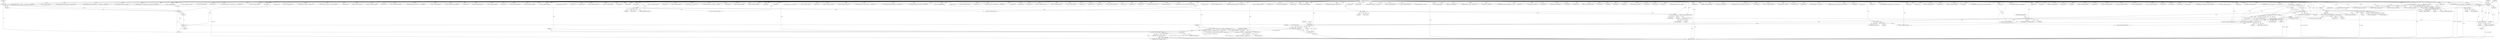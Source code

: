 digraph "0_stb_244d83bc3d859293f55812d48b3db168e581f6ab_0@pointer" {
"1000463" [label="(Call,error(f, VORBIS_outofmem))"];
"1000445" [label="(Call,setup_malloc(f, sizeof(*f->codebooks) * f->codebook_count))"];
"1000435" [label="(Call,get_bits(f,8))"];
"1000400" [label="(Call,get8_packet(f))"];
"1000375" [label="(Call,IS_PUSH_MODE(f))"];
"1000370" [label="(Call,start_packet(f))"];
"1000359" [label="(Call,skip(f, len))"];
"1000357" [label="(Call,next_segment(f))"];
"1000349" [label="(Call,start_packet(f))"];
"1000343" [label="(Call,start_page(f))"];
"1000330" [label="(Call,get8(f))"];
"1000267" [label="(Call,get8(f))"];
"1000263" [label="(Call,get32(f))"];
"1000261" [label="(Call,get32(f))"];
"1000259" [label="(Call,get32(f))"];
"1000248" [label="(Call,get32(f))"];
"1000223" [label="(Call,get8(f))"];
"1000212" [label="(Call,get32(f))"];
"1000194" [label="(Call,getn(f, header, 6))"];
"1000185" [label="(Call,get8(f))"];
"1000126" [label="(Call,start_page(f))"];
"1000107" [label="(MethodParameterIn,vorb *f)"];
"1000355" [label="(Call,len = next_segment(f))"];
"1000380" [label="(Call,is_whole_packet_present(f, TRUE))"];
"1000420" [label="(Call,get8_packet(f))"];
"1000447" [label="(Call,sizeof(*f->codebooks) * f->codebook_count)"];
"1000430" [label="(Call,f->codebook_count = get_bits(f,8) + 1)"];
"1000462" [label="(Return,return error(f, VORBIS_outofmem);)"];
"1002842" [label="(Call,get_bits(f,8))"];
"1000964" [label="(Call,setup_temp_malloc(f, sizeof(*c->codewords) * c->sorted_entries))"];
"1000666" [label="(Call,get_bits(f,5))"];
"1002549" [label="(Call,setup_malloc(f, sizeof(*r->classdata) * f->codebooks[r->classbook].entries))"];
"1000195" [label="(Identifier,f)"];
"1002288" [label="(Call,error(f, VORBIS_outofmem))"];
"1001427" [label="(Call,setup_temp_free(f,mults,sizeof(mults[0])*c->lookup_values))"];
"1000204" [label="(Call,vorbis_validate(header))"];
"1000431" [label="(Call,f->codebook_count)"];
"1000443" [label="(Call,(Codebook *) setup_malloc(f, sizeof(*f->codebooks) * f->codebook_count))"];
"1001381" [label="(Call,setup_malloc(f, sizeof(c->multiplicands[0]) * c->sorted_entries * c->dimensions))"];
"1001165" [label="(Call,setup_temp_free(f, lengths, c->entries))"];
"1000382" [label="(Identifier,TRUE)"];
"1001151" [label="(Call,setup_temp_free(f, c->codewords, sizeof(*c->codewords)*c->sorted_entries))"];
"1000438" [label="(Literal,1)"];
"1000430" [label="(Call,f->codebook_count = get_bits(f,8) + 1)"];
"1000435" [label="(Call,get_bits(f,8))"];
"1002572" [label="(Call,error(f, VORBIS_outofmem))"];
"1003148" [label="(Call,error(f, VORBIS_invalid_setup))"];
"1000981" [label="(Call,error(f, VORBIS_outofmem))"];
"1002811" [label="(Call,get_bits(f,4))"];
"1001067" [label="(Call,setup_malloc(f, sizeof(*c->sorted_codewords) * (c->sorted_entries+1)))"];
"1002371" [label="(Call,error(f, VORBIS_invalid_setup))"];
"1000268" [label="(Identifier,f)"];
"1000180" [label="(Call,error(f, VORBIS_invalid_first_page))"];
"1000751" [label="(Call,get_bits(f, 5))"];
"1000196" [label="(Identifier,header)"];
"1000248" [label="(Call,get32(f))"];
"1001874" [label="(Call,get_bits(f,8))"];
"1003265" [label="(Call,error(f, VORBIS_outofmem))"];
"1000219" [label="(Call,f->channels = get8(f))"];
"1000194" [label="(Call,getn(f, header, 6))"];
"1003216" [label="(Call,setup_malloc(f, sizeof(float) * f->blocksize_1/2))"];
"1001739" [label="(Call,setup_malloc(f, f->floor_count * sizeof(*f->floor_config)))"];
"1003173" [label="(Call,flush_packet(f))"];
"1003504" [label="(Call,error(f, VORBIS_outofmem))"];
"1003067" [label="(Call,error(f, VORBIS_invalid_setup))"];
"1000263" [label="(Call,get32(f))"];
"1000567" [label="(Call,get_bits(f, 8))"];
"1000260" [label="(Identifier,f)"];
"1000546" [label="(Call,error(f, VORBIS_invalid_setup))"];
"1000988" [label="(Call,setup_temp_malloc(f, sizeof(*values) * c->sorted_entries))"];
"1001439" [label="(Call,error(f, VORBIS_outofmem))"];
"1001878" [label="(Call,error(f, VORBIS_feature_not_supported))"];
"1003053" [label="(Call,get_bits(f,8))"];
"1003081" [label="(Call,error(f, VORBIS_invalid_setup))"];
"1002724" [label="(Call,error(f, VORBIS_outofmem))"];
"1000436" [label="(Identifier,f)"];
"1000397" [label="(Call,crc32_init())"];
"1000212" [label="(Call,get32(f))"];
"1002983" [label="(Call,get_bits(f, 4))"];
"1000355" [label="(Call,len = next_segment(f))"];
"1001630" [label="(Call,error(f, VORBIS_outofmem))"];
"1000618" [label="(Call,error(f, VORBIS_invalid_setup))"];
"1000262" [label="(Identifier,f)"];
"1002345" [label="(Call,error(f, VORBIS_invalid_setup))"];
"1000256" [label="(Call,error(f, VORBIS_invalid_first_page))"];
"1001048" [label="(Call,setup_temp_free(f, values, 0))"];
"1001925" [label="(Call,get_bits(f, 4))"];
"1000421" [label="(Identifier,f)"];
"1000224" [label="(Identifier,f)"];
"1002696" [label="(Call,get_bits(f,6))"];
"1002408" [label="(Call,error(f, VORBIS_invalid_setup))"];
"1000955" [label="(Call,error(f, VORBIS_outofmem))"];
"1000361" [label="(Identifier,len)"];
"1000447" [label="(Call,sizeof(*f->codebooks) * f->codebook_count)"];
"1000427" [label="(Call,error(f, VORBIS_invalid_setup))"];
"1000463" [label="(Call,error(f, VORBIS_outofmem))"];
"1000446" [label="(Identifier,f)"];
"1000551" [label="(Call,get_bits(f, 8))"];
"1000331" [label="(Identifier,f)"];
"1002259" [label="(Call,get_bits(f, 6))"];
"1002028" [label="(Call,get_bits(f,8))"];
"1000207" [label="(Call,error(f, VORBIS_invalid_first_page))"];
"1002953" [label="(Call,error(f, VORBIS_invalid_setup))"];
"1002803" [label="(Call,get_bits(f,1))"];
"1001001" [label="(Call,error(f, VORBIS_outofmem))"];
"1000193" [label="(Call,!getn(f, header, 6))"];
"1003310" [label="(Call,init_blocksize(f, 1, f->blocksize_1))"];
"1000909" [label="(Call,setup_malloc(f, sizeof(c->codewords[0]) * c->entries))"];
"1002764" [label="(Call,get_bits(f,16))"];
"1000342" [label="(Call,!start_page(f))"];
"1000126" [label="(Call,start_page(f))"];
"1001297" [label="(Call,error(f, VORBIS_outofmem))"];
"1000520" [label="(Call,error(f, VORBIS_invalid_setup))"];
"1002388" [label="(Call,get_bits(f,6))"];
"1000216" [label="(Call,error(f, VORBIS_invalid_first_page))"];
"1000360" [label="(Identifier,f)"];
"1003131" [label="(Call,get_bits(f,16))"];
"1000148" [label="(Call,error(f, VORBIS_invalid_first_page))"];
"1000434" [label="(Call,get_bits(f,8) + 1)"];
"1000107" [label="(MethodParameterIn,vorb *f)"];
"1000944" [label="(Call,setup_malloc(f, c->sorted_entries))"];
"1000508" [label="(Call,CHECK(f))"];
"1001087" [label="(Call,error(f, VORBIS_outofmem))"];
"1002434" [label="(Call,get_bits(f,1))"];
"1003158" [label="(Call,error(f, VORBIS_invalid_setup))"];
"1002919" [label="(Call,error(f, VORBIS_invalid_setup))"];
"1002451" [label="(Call,setup_malloc(f, sizeof(r->residue_books[0]) * r->classifications))"];
"1001327" [label="(Call,setup_temp_free(f,mults,sizeof(mults[0])*c->lookup_values))"];
"1000359" [label="(Call,skip(f, len))"];
"1001678" [label="(Call,setup_temp_free(f, mults, sizeof(mults[0])*c->lookup_values))"];
"1002999" [label="(Call,error(f, VORBIS_invalid_setup))"];
"1000168" [label="(Call,error(f, VORBIS_invalid_first_page))"];
"1000401" [label="(Identifier,f)"];
"1000512" [label="(Call,get_bits(f, 8))"];
"1000375" [label="(Call,IS_PUSH_MODE(f))"];
"1000357" [label="(Call,next_segment(f))"];
"1001790" [label="(Call,error(f, VORBIS_invalid_setup))"];
"1003089" [label="(Call,get_bits(f, 6))"];
"1003513" [label="(Return,return TRUE;)"];
"1001599" [label="(Call,setup_malloc(f, sizeof(c->multiplicands[0]) * c->lookup_values))"];
"1002396" [label="(Call,get_bits(f,8))"];
"1000356" [label="(Identifier,len)"];
"1002061" [label="(Call,get_bits(f,4))"];
"1003138" [label="(Call,get_bits(f,8))"];
"1001275" [label="(Call,error(f, VORBIS_invalid_setup))"];
"1000533" [label="(Call,error(f, VORBIS_invalid_setup))"];
"1000652" [label="(Call,error(f, VORBIS_outofmem))"];
"1000538" [label="(Call,get_bits(f, 8))"];
"1001831" [label="(Call,get_bits(f,16))"];
"1001960" [label="(Call,get_bits(f, 3))"];
"1000370" [label="(Call,start_packet(f))"];
"1001053" [label="(Call,error(f, VORBIS_invalid_setup))"];
"1000581" [label="(Call,get_bits(f, 8))"];
"1000267" [label="(Call,get8(f))"];
"1000456" [label="(ControlStructure,if (f->codebooks == NULL))"];
"1000338" [label="(Call,error(f, VORBIS_invalid_first_page))"];
"1000374" [label="(ControlStructure,if (IS_PUSH_MODE(f)))"];
"1002359" [label="(Call,get_bits(f, 24))"];
"1000592" [label="(Call,get_bits(f,1))"];
"1002866" [label="(Call,get_bits(f, ilog(f->channels-1)))"];
"1000108" [label="(Block,)"];
"1000441" [label="(Identifier,f)"];
"1000688" [label="(Call,get_bits(f, ilog(limit)))"];
"1001141" [label="(Call,setup_temp_free(f, values, sizeof(*values)*c->sorted_entries))"];
"1000350" [label="(Identifier,f)"];
"1001218" [label="(Call,get_bits(f, 32))"];
"1000328" [label="(Call,x = get8(f))"];
"1000125" [label="(Call,!start_page(f))"];
"1000822" [label="(Call,error(f, VORBIS_outofmem))"];
"1000471" [label="(Call,sizeof(*f->codebooks) * f->codebook_count)"];
"1001282" [label="(Call,setup_temp_malloc(f, sizeof(mults[0]) * c->lookup_values))"];
"1001721" [label="(Call,error(f, VORBIS_invalid_setup))"];
"1002333" [label="(Call,get_bits(f, 16))"];
"1003295" [label="(Call,error(f, VORBIS_outofmem))"];
"1001904" [label="(Call,get_bits(f, 5))"];
"1000187" [label="(Identifier,VORBIS_packet_id)"];
"1000343" [label="(Call,start_page(f))"];
"1002000" [label="(Call,error(f, VORBIS_invalid_setup))"];
"1003124" [label="(Call,get_bits(f,16))"];
"1003276" [label="(Call,setup_malloc(f, sizeof(float) * f->blocksize_1/2))"];
"1000158" [label="(Call,error(f, VORBIS_invalid_first_page))"];
"1001853" [label="(Call,get_bits(f,4))"];
"1000305" [label="(Call,error(f, VORBIS_invalid_setup))"];
"1001713" [label="(Call,get_bits(f, 16))"];
"1003200" [label="(Call,setup_malloc(f, sizeof(float) * f->blocksize_1))"];
"1002799" [label="(Call,error(f, VORBIS_outofmem))"];
"1000358" [label="(Identifier,f)"];
"1000380" [label="(Call,is_whole_packet_present(f, TRUE))"];
"1002939" [label="(Call,error(f, VORBIS_invalid_setup))"];
"1000266" [label="(Identifier,x)"];
"1000629" [label="(Call,setup_temp_malloc(f, c->entries))"];
"1000371" [label="(Identifier,f)"];
"1000325" [label="(Call,error(f, VORBIS_invalid_setup))"];
"1003511" [label="(Call,stb_vorbis_get_file_offset(f))"];
"1001757" [label="(Call,error(f, VORBIS_outofmem))"];
"1002781" [label="(Call,setup_malloc(f, f->channels * sizeof(*m->chan)))"];
"1002129" [label="(Call,get_bits(f, g->rangebits))"];
"1000420" [label="(Call,get8_packet(f))"];
"1001404" [label="(Call,setup_malloc(f, sizeof(c->multiplicands[0]) * c->entries        * c->dimensions))"];
"1000376" [label="(Identifier,f)"];
"1000465" [label="(Identifier,VORBIS_outofmem)"];
"1000261" [label="(Call,get32(f))"];
"1000214" [label="(Literal,0)"];
"1001317" [label="(Call,get_bits(f, c->value_bits))"];
"1000197" [label="(Literal,6)"];
"1001210" [label="(Call,get_bits(f, 32))"];
"1000369" [label="(Call,!start_packet(f))"];
"1000249" [label="(Identifier,f)"];
"1002882" [label="(Call,get_bits(f, ilog(f->channels-1)))"];
"1000184" [label="(Call,get8(f) != VORBIS_packet_id)"];
"1000264" [label="(Identifier,f)"];
"1000244" [label="(Call,f->sample_rate = get32(f))"];
"1003044" [label="(Call,get_bits(f,8))"];
"1001824" [label="(Call,get_bits(f,16))"];
"1002528" [label="(Call,error(f, VORBIS_invalid_setup))"];
"1002512" [label="(Call,get_bits(f, 8))"];
"1001691" [label="(Call,CHECK(f))"];
"1001184" [label="(Call,get_bits(f, 4))"];
"1001226" [label="(Call,get_bits(f, 4))"];
"1000348" [label="(Call,!start_packet(f))"];
"1000643" [label="(Call,setup_malloc(f, c->entries))"];
"1001845" [label="(Call,get_bits(f,8))"];
"1000186" [label="(Identifier,f)"];
"1000416" [label="(Call,header[i] = get8_packet(f))"];
"1002439" [label="(Call,get_bits(f,5))"];
"1001234" [label="(Call,get_bits(f,1))"];
"1000453" [label="(Call,f->codebook_count)"];
"1000833" [label="(Call,setup_temp_free(f, lengths, c->entries))"];
"1000379" [label="(Call,!is_whole_packet_present(f, TRUE))"];
"1000138" [label="(Call,error(f, VORBIS_invalid_first_page))"];
"1000241" [label="(Call,error(f, VORBIS_too_many_channels))"];
"1003515" [label="(MethodReturn,static int)"];
"1000223" [label="(Call,get8(f))"];
"1000739" [label="(Call,get_bits(f,1))"];
"1000381" [label="(Identifier,f)"];
"1000349" [label="(Call,start_packet(f))"];
"1001572" [label="(Call,error(f, VORBIS_invalid_setup))"];
"1000464" [label="(Identifier,f)"];
"1000330" [label="(Call,get8(f))"];
"1000354" [label="(Block,)"];
"1000185" [label="(Call,get8(f))"];
"1000211" [label="(Call,get32(f) != 0)"];
"1001116" [label="(Call,error(f, VORBIS_outofmem))"];
"1002637" [label="(Call,setup_malloc(f, sizeof(r->classdata[j][0]) * classwords))"];
"1003035" [label="(Call,get_bits(f,8))"];
"1001194" [label="(Call,error(f, VORBIS_invalid_setup))"];
"1000810" [label="(Call,setup_malloc(f, c->entries))"];
"1002352" [label="(Call,get_bits(f, 24))"];
"1001778" [label="(Call,get_bits(f, 16))"];
"1003300" [label="(Call,init_blocksize(f, 0, f->blocksize_0))"];
"1001560" [label="(Call,setup_temp_free(f, mults,sizeof(mults[0])*c->lookup_values))"];
"1000895" [label="(Call,CHECK(f))"];
"1001817" [label="(Call,get_bits(f,8))"];
"1000317" [label="(Call,error(f, VORBIS_invalid_setup))"];
"1002053" [label="(Call,get_bits(f,2))"];
"1001618" [label="(Call,setup_temp_free(f, mults,sizeof(mults[0])*c->lookup_values))"];
"1000231" [label="(Call,error(f, VORBIS_invalid_first_page))"];
"1000462" [label="(Return,return error(f, VORBIS_outofmem);)"];
"1000525" [label="(Call,get_bits(f, 8))"];
"1001729" [label="(Call,get_bits(f, 6))"];
"1000402" [label="(Identifier,VORBIS_packet_setup)"];
"1000399" [label="(Call,get8_packet(f) != VORBIS_packet_setup)"];
"1000265" [label="(Call,x = get8(f))"];
"1002470" [label="(Call,error(f, VORBIS_outofmem))"];
"1002379" [label="(Call,get_bits(f,24))"];
"1000764" [label="(Call,error(f, VORBIS_invalid_setup))"];
"1000259" [label="(Call,get32(f))"];
"1001689" [label="(Call,CHECK(f))"];
"1002269" [label="(Call,setup_malloc(f, f->residue_count * sizeof(f->residue_config[0])))"];
"1000437" [label="(Literal,8)"];
"1000199" [label="(Call,error(f, VORBIS_unexpected_eof))"];
"1001970" [label="(Call,get_bits(f, 2))"];
"1000404" [label="(Call,error(f, VORBIS_invalid_setup))"];
"1003234" [label="(Call,setup_malloc(f, sizeof(int16) * longest_floorlist))"];
"1001696" [label="(Call,get_bits(f, 6))"];
"1000572" [label="(Call,get_bits(f, 8))"];
"1001178" [label="(Call,CHECK(f))"];
"1000927" [label="(Call,error(f, VORBIS_outofmem))"];
"1000448" [label="(Call,sizeof(*f->codebooks))"];
"1003463" [label="(Call,f->first_decode = TRUE)"];
"1000560" [label="(Call,get_bits(f, 8))"];
"1001591" [label="(Call,CHECK(f))"];
"1003170" [label="(Call,error(f, VORBIS_invalid_setup))"];
"1002833" [label="(Call,get_bits(f,1))"];
"1002045" [label="(Call,error(f, VORBIS_invalid_setup))"];
"1000344" [label="(Identifier,f)"];
"1000213" [label="(Identifier,f)"];
"1000127" [label="(Identifier,f)"];
"1000445" [label="(Call,setup_malloc(f, sizeof(*f->codebooks) * f->codebook_count))"];
"1001339" [label="(Call,error(f, VORBIS_invalid_setup))"];
"1002658" [label="(Call,error(f, VORBIS_outofmem))"];
"1000704" [label="(Call,error(f, VORBIS_invalid_setup))"];
"1003117" [label="(Call,get_bits(f,1))"];
"1000602" [label="(Call,get_bits(f,1))"];
"1001838" [label="(Call,get_bits(f,6))"];
"1002430" [label="(Call,get_bits(f,3))"];
"1002706" [label="(Call,setup_malloc(f, f->mapping_count * sizeof(*f->mapping)))"];
"1002772" [label="(Call,error(f, VORBIS_invalid_setup))"];
"1000189" [label="(Call,error(f, VORBIS_invalid_first_page))"];
"1002949" [label="(Call,get_bits(f,2))"];
"1002903" [label="(Call,error(f, VORBIS_invalid_setup))"];
"1001096" [label="(Call,setup_malloc(f, sizeof(*c->sorted_values   ) * (c->sorted_entries+1)))"];
"1001986" [label="(Call,get_bits(f, 8))"];
"1000400" [label="(Call,get8_packet(f))"];
"1000364" [label="(Identifier,f)"];
"1000463" -> "1000462"  [label="AST: "];
"1000463" -> "1000465"  [label="CFG: "];
"1000464" -> "1000463"  [label="AST: "];
"1000465" -> "1000463"  [label="AST: "];
"1000462" -> "1000463"  [label="CFG: "];
"1000463" -> "1003515"  [label="DDG: VORBIS_outofmem"];
"1000463" -> "1003515"  [label="DDG: error(f, VORBIS_outofmem)"];
"1000463" -> "1003515"  [label="DDG: f"];
"1000463" -> "1000462"  [label="DDG: error(f, VORBIS_outofmem)"];
"1000445" -> "1000463"  [label="DDG: f"];
"1000107" -> "1000463"  [label="DDG: f"];
"1000445" -> "1000443"  [label="AST: "];
"1000445" -> "1000447"  [label="CFG: "];
"1000446" -> "1000445"  [label="AST: "];
"1000447" -> "1000445"  [label="AST: "];
"1000443" -> "1000445"  [label="CFG: "];
"1000445" -> "1003515"  [label="DDG: sizeof(*f->codebooks) * f->codebook_count"];
"1000445" -> "1000443"  [label="DDG: f"];
"1000445" -> "1000443"  [label="DDG: sizeof(*f->codebooks) * f->codebook_count"];
"1000435" -> "1000445"  [label="DDG: f"];
"1000107" -> "1000445"  [label="DDG: f"];
"1000447" -> "1000445"  [label="DDG: f->codebook_count"];
"1000445" -> "1000508"  [label="DDG: f"];
"1000445" -> "1001696"  [label="DDG: f"];
"1000435" -> "1000434"  [label="AST: "];
"1000435" -> "1000437"  [label="CFG: "];
"1000436" -> "1000435"  [label="AST: "];
"1000437" -> "1000435"  [label="AST: "];
"1000438" -> "1000435"  [label="CFG: "];
"1000435" -> "1000430"  [label="DDG: f"];
"1000435" -> "1000430"  [label="DDG: 8"];
"1000435" -> "1000434"  [label="DDG: f"];
"1000435" -> "1000434"  [label="DDG: 8"];
"1000400" -> "1000435"  [label="DDG: f"];
"1000420" -> "1000435"  [label="DDG: f"];
"1000107" -> "1000435"  [label="DDG: f"];
"1000400" -> "1000399"  [label="AST: "];
"1000400" -> "1000401"  [label="CFG: "];
"1000401" -> "1000400"  [label="AST: "];
"1000402" -> "1000400"  [label="CFG: "];
"1000400" -> "1000399"  [label="DDG: f"];
"1000375" -> "1000400"  [label="DDG: f"];
"1000380" -> "1000400"  [label="DDG: f"];
"1000107" -> "1000400"  [label="DDG: f"];
"1000400" -> "1000404"  [label="DDG: f"];
"1000400" -> "1000420"  [label="DDG: f"];
"1000400" -> "1000427"  [label="DDG: f"];
"1000375" -> "1000374"  [label="AST: "];
"1000375" -> "1000376"  [label="CFG: "];
"1000376" -> "1000375"  [label="AST: "];
"1000381" -> "1000375"  [label="CFG: "];
"1000397" -> "1000375"  [label="CFG: "];
"1000375" -> "1003515"  [label="DDG: IS_PUSH_MODE(f)"];
"1000370" -> "1000375"  [label="DDG: f"];
"1000107" -> "1000375"  [label="DDG: f"];
"1000375" -> "1000380"  [label="DDG: f"];
"1000370" -> "1000369"  [label="AST: "];
"1000370" -> "1000371"  [label="CFG: "];
"1000371" -> "1000370"  [label="AST: "];
"1000369" -> "1000370"  [label="CFG: "];
"1000370" -> "1003515"  [label="DDG: f"];
"1000370" -> "1000369"  [label="DDG: f"];
"1000359" -> "1000370"  [label="DDG: f"];
"1000107" -> "1000370"  [label="DDG: f"];
"1000359" -> "1000354"  [label="AST: "];
"1000359" -> "1000361"  [label="CFG: "];
"1000360" -> "1000359"  [label="AST: "];
"1000361" -> "1000359"  [label="AST: "];
"1000364" -> "1000359"  [label="CFG: "];
"1000359" -> "1003515"  [label="DDG: len"];
"1000359" -> "1003515"  [label="DDG: skip(f, len)"];
"1000359" -> "1000357"  [label="DDG: f"];
"1000357" -> "1000359"  [label="DDG: f"];
"1000107" -> "1000359"  [label="DDG: f"];
"1000355" -> "1000359"  [label="DDG: len"];
"1000357" -> "1000355"  [label="AST: "];
"1000357" -> "1000358"  [label="CFG: "];
"1000358" -> "1000357"  [label="AST: "];
"1000355" -> "1000357"  [label="CFG: "];
"1000357" -> "1000355"  [label="DDG: f"];
"1000349" -> "1000357"  [label="DDG: f"];
"1000107" -> "1000357"  [label="DDG: f"];
"1000349" -> "1000348"  [label="AST: "];
"1000349" -> "1000350"  [label="CFG: "];
"1000350" -> "1000349"  [label="AST: "];
"1000348" -> "1000349"  [label="CFG: "];
"1000349" -> "1003515"  [label="DDG: f"];
"1000349" -> "1000348"  [label="DDG: f"];
"1000343" -> "1000349"  [label="DDG: f"];
"1000107" -> "1000349"  [label="DDG: f"];
"1000343" -> "1000342"  [label="AST: "];
"1000343" -> "1000344"  [label="CFG: "];
"1000344" -> "1000343"  [label="AST: "];
"1000342" -> "1000343"  [label="CFG: "];
"1000343" -> "1003515"  [label="DDG: f"];
"1000343" -> "1000342"  [label="DDG: f"];
"1000330" -> "1000343"  [label="DDG: f"];
"1000107" -> "1000343"  [label="DDG: f"];
"1000330" -> "1000328"  [label="AST: "];
"1000330" -> "1000331"  [label="CFG: "];
"1000331" -> "1000330"  [label="AST: "];
"1000328" -> "1000330"  [label="CFG: "];
"1000330" -> "1000328"  [label="DDG: f"];
"1000267" -> "1000330"  [label="DDG: f"];
"1000107" -> "1000330"  [label="DDG: f"];
"1000330" -> "1000338"  [label="DDG: f"];
"1000267" -> "1000265"  [label="AST: "];
"1000267" -> "1000268"  [label="CFG: "];
"1000268" -> "1000267"  [label="AST: "];
"1000265" -> "1000267"  [label="CFG: "];
"1000267" -> "1000265"  [label="DDG: f"];
"1000263" -> "1000267"  [label="DDG: f"];
"1000107" -> "1000267"  [label="DDG: f"];
"1000267" -> "1000305"  [label="DDG: f"];
"1000267" -> "1000317"  [label="DDG: f"];
"1000267" -> "1000325"  [label="DDG: f"];
"1000263" -> "1000108"  [label="AST: "];
"1000263" -> "1000264"  [label="CFG: "];
"1000264" -> "1000263"  [label="AST: "];
"1000266" -> "1000263"  [label="CFG: "];
"1000263" -> "1003515"  [label="DDG: get32(f)"];
"1000261" -> "1000263"  [label="DDG: f"];
"1000107" -> "1000263"  [label="DDG: f"];
"1000261" -> "1000108"  [label="AST: "];
"1000261" -> "1000262"  [label="CFG: "];
"1000262" -> "1000261"  [label="AST: "];
"1000264" -> "1000261"  [label="CFG: "];
"1000259" -> "1000261"  [label="DDG: f"];
"1000107" -> "1000261"  [label="DDG: f"];
"1000259" -> "1000108"  [label="AST: "];
"1000259" -> "1000260"  [label="CFG: "];
"1000260" -> "1000259"  [label="AST: "];
"1000262" -> "1000259"  [label="CFG: "];
"1000248" -> "1000259"  [label="DDG: f"];
"1000107" -> "1000259"  [label="DDG: f"];
"1000248" -> "1000244"  [label="AST: "];
"1000248" -> "1000249"  [label="CFG: "];
"1000249" -> "1000248"  [label="AST: "];
"1000244" -> "1000248"  [label="CFG: "];
"1000248" -> "1000244"  [label="DDG: f"];
"1000223" -> "1000248"  [label="DDG: f"];
"1000107" -> "1000248"  [label="DDG: f"];
"1000248" -> "1000256"  [label="DDG: f"];
"1000223" -> "1000219"  [label="AST: "];
"1000223" -> "1000224"  [label="CFG: "];
"1000224" -> "1000223"  [label="AST: "];
"1000219" -> "1000223"  [label="CFG: "];
"1000223" -> "1000219"  [label="DDG: f"];
"1000212" -> "1000223"  [label="DDG: f"];
"1000107" -> "1000223"  [label="DDG: f"];
"1000223" -> "1000231"  [label="DDG: f"];
"1000223" -> "1000241"  [label="DDG: f"];
"1000212" -> "1000211"  [label="AST: "];
"1000212" -> "1000213"  [label="CFG: "];
"1000213" -> "1000212"  [label="AST: "];
"1000214" -> "1000212"  [label="CFG: "];
"1000212" -> "1000211"  [label="DDG: f"];
"1000194" -> "1000212"  [label="DDG: f"];
"1000107" -> "1000212"  [label="DDG: f"];
"1000212" -> "1000216"  [label="DDG: f"];
"1000194" -> "1000193"  [label="AST: "];
"1000194" -> "1000197"  [label="CFG: "];
"1000195" -> "1000194"  [label="AST: "];
"1000196" -> "1000194"  [label="AST: "];
"1000197" -> "1000194"  [label="AST: "];
"1000193" -> "1000194"  [label="CFG: "];
"1000194" -> "1003515"  [label="DDG: header"];
"1000194" -> "1000193"  [label="DDG: f"];
"1000194" -> "1000193"  [label="DDG: header"];
"1000194" -> "1000193"  [label="DDG: 6"];
"1000185" -> "1000194"  [label="DDG: f"];
"1000107" -> "1000194"  [label="DDG: f"];
"1000194" -> "1000199"  [label="DDG: f"];
"1000194" -> "1000204"  [label="DDG: header"];
"1000194" -> "1000207"  [label="DDG: f"];
"1000185" -> "1000184"  [label="AST: "];
"1000185" -> "1000186"  [label="CFG: "];
"1000186" -> "1000185"  [label="AST: "];
"1000187" -> "1000185"  [label="CFG: "];
"1000185" -> "1000184"  [label="DDG: f"];
"1000126" -> "1000185"  [label="DDG: f"];
"1000107" -> "1000185"  [label="DDG: f"];
"1000185" -> "1000189"  [label="DDG: f"];
"1000126" -> "1000125"  [label="AST: "];
"1000126" -> "1000127"  [label="CFG: "];
"1000127" -> "1000126"  [label="AST: "];
"1000125" -> "1000126"  [label="CFG: "];
"1000126" -> "1003515"  [label="DDG: f"];
"1000126" -> "1000125"  [label="DDG: f"];
"1000107" -> "1000126"  [label="DDG: f"];
"1000126" -> "1000138"  [label="DDG: f"];
"1000126" -> "1000148"  [label="DDG: f"];
"1000126" -> "1000158"  [label="DDG: f"];
"1000126" -> "1000168"  [label="DDG: f"];
"1000126" -> "1000180"  [label="DDG: f"];
"1000107" -> "1000106"  [label="AST: "];
"1000107" -> "1003515"  [label="DDG: f"];
"1000107" -> "1000138"  [label="DDG: f"];
"1000107" -> "1000148"  [label="DDG: f"];
"1000107" -> "1000158"  [label="DDG: f"];
"1000107" -> "1000168"  [label="DDG: f"];
"1000107" -> "1000180"  [label="DDG: f"];
"1000107" -> "1000189"  [label="DDG: f"];
"1000107" -> "1000199"  [label="DDG: f"];
"1000107" -> "1000207"  [label="DDG: f"];
"1000107" -> "1000216"  [label="DDG: f"];
"1000107" -> "1000231"  [label="DDG: f"];
"1000107" -> "1000241"  [label="DDG: f"];
"1000107" -> "1000256"  [label="DDG: f"];
"1000107" -> "1000305"  [label="DDG: f"];
"1000107" -> "1000317"  [label="DDG: f"];
"1000107" -> "1000325"  [label="DDG: f"];
"1000107" -> "1000338"  [label="DDG: f"];
"1000107" -> "1000380"  [label="DDG: f"];
"1000107" -> "1000404"  [label="DDG: f"];
"1000107" -> "1000420"  [label="DDG: f"];
"1000107" -> "1000427"  [label="DDG: f"];
"1000107" -> "1000508"  [label="DDG: f"];
"1000107" -> "1000512"  [label="DDG: f"];
"1000107" -> "1000520"  [label="DDG: f"];
"1000107" -> "1000525"  [label="DDG: f"];
"1000107" -> "1000533"  [label="DDG: f"];
"1000107" -> "1000538"  [label="DDG: f"];
"1000107" -> "1000546"  [label="DDG: f"];
"1000107" -> "1000551"  [label="DDG: f"];
"1000107" -> "1000560"  [label="DDG: f"];
"1000107" -> "1000567"  [label="DDG: f"];
"1000107" -> "1000572"  [label="DDG: f"];
"1000107" -> "1000581"  [label="DDG: f"];
"1000107" -> "1000592"  [label="DDG: f"];
"1000107" -> "1000602"  [label="DDG: f"];
"1000107" -> "1000618"  [label="DDG: f"];
"1000107" -> "1000629"  [label="DDG: f"];
"1000107" -> "1000643"  [label="DDG: f"];
"1000107" -> "1000652"  [label="DDG: f"];
"1000107" -> "1000666"  [label="DDG: f"];
"1000107" -> "1000688"  [label="DDG: f"];
"1000107" -> "1000704"  [label="DDG: f"];
"1000107" -> "1000739"  [label="DDG: f"];
"1000107" -> "1000751"  [label="DDG: f"];
"1000107" -> "1000764"  [label="DDG: f"];
"1000107" -> "1000810"  [label="DDG: f"];
"1000107" -> "1000822"  [label="DDG: f"];
"1000107" -> "1000833"  [label="DDG: f"];
"1000107" -> "1000895"  [label="DDG: f"];
"1000107" -> "1000909"  [label="DDG: f"];
"1000107" -> "1000927"  [label="DDG: f"];
"1000107" -> "1000944"  [label="DDG: f"];
"1000107" -> "1000955"  [label="DDG: f"];
"1000107" -> "1000964"  [label="DDG: f"];
"1000107" -> "1000981"  [label="DDG: f"];
"1000107" -> "1000988"  [label="DDG: f"];
"1000107" -> "1001001"  [label="DDG: f"];
"1000107" -> "1001048"  [label="DDG: f"];
"1000107" -> "1001053"  [label="DDG: f"];
"1000107" -> "1001067"  [label="DDG: f"];
"1000107" -> "1001087"  [label="DDG: f"];
"1000107" -> "1001096"  [label="DDG: f"];
"1000107" -> "1001116"  [label="DDG: f"];
"1000107" -> "1001141"  [label="DDG: f"];
"1000107" -> "1001151"  [label="DDG: f"];
"1000107" -> "1001165"  [label="DDG: f"];
"1000107" -> "1001178"  [label="DDG: f"];
"1000107" -> "1001184"  [label="DDG: f"];
"1000107" -> "1001194"  [label="DDG: f"];
"1000107" -> "1001210"  [label="DDG: f"];
"1000107" -> "1001218"  [label="DDG: f"];
"1000107" -> "1001226"  [label="DDG: f"];
"1000107" -> "1001234"  [label="DDG: f"];
"1000107" -> "1001275"  [label="DDG: f"];
"1000107" -> "1001282"  [label="DDG: f"];
"1000107" -> "1001297"  [label="DDG: f"];
"1000107" -> "1001317"  [label="DDG: f"];
"1000107" -> "1001327"  [label="DDG: f"];
"1000107" -> "1001339"  [label="DDG: f"];
"1000107" -> "1001381"  [label="DDG: f"];
"1000107" -> "1001404"  [label="DDG: f"];
"1000107" -> "1001427"  [label="DDG: f"];
"1000107" -> "1001439"  [label="DDG: f"];
"1000107" -> "1001560"  [label="DDG: f"];
"1000107" -> "1001572"  [label="DDG: f"];
"1000107" -> "1001591"  [label="DDG: f"];
"1000107" -> "1001599"  [label="DDG: f"];
"1000107" -> "1001618"  [label="DDG: f"];
"1000107" -> "1001630"  [label="DDG: f"];
"1000107" -> "1001678"  [label="DDG: f"];
"1000107" -> "1001689"  [label="DDG: f"];
"1000107" -> "1001691"  [label="DDG: f"];
"1000107" -> "1001696"  [label="DDG: f"];
"1000107" -> "1001713"  [label="DDG: f"];
"1000107" -> "1001721"  [label="DDG: f"];
"1000107" -> "1001729"  [label="DDG: f"];
"1000107" -> "1001739"  [label="DDG: f"];
"1000107" -> "1001757"  [label="DDG: f"];
"1000107" -> "1001778"  [label="DDG: f"];
"1000107" -> "1001790"  [label="DDG: f"];
"1000107" -> "1001817"  [label="DDG: f"];
"1000107" -> "1001824"  [label="DDG: f"];
"1000107" -> "1001831"  [label="DDG: f"];
"1000107" -> "1001838"  [label="DDG: f"];
"1000107" -> "1001845"  [label="DDG: f"];
"1000107" -> "1001853"  [label="DDG: f"];
"1000107" -> "1001874"  [label="DDG: f"];
"1000107" -> "1001878"  [label="DDG: f"];
"1000107" -> "1001904"  [label="DDG: f"];
"1000107" -> "1001925"  [label="DDG: f"];
"1000107" -> "1001960"  [label="DDG: f"];
"1000107" -> "1001970"  [label="DDG: f"];
"1000107" -> "1001986"  [label="DDG: f"];
"1000107" -> "1002000"  [label="DDG: f"];
"1000107" -> "1002028"  [label="DDG: f"];
"1000107" -> "1002045"  [label="DDG: f"];
"1000107" -> "1002053"  [label="DDG: f"];
"1000107" -> "1002061"  [label="DDG: f"];
"1000107" -> "1002129"  [label="DDG: f"];
"1000107" -> "1002259"  [label="DDG: f"];
"1000107" -> "1002269"  [label="DDG: f"];
"1000107" -> "1002288"  [label="DDG: f"];
"1000107" -> "1002333"  [label="DDG: f"];
"1000107" -> "1002345"  [label="DDG: f"];
"1000107" -> "1002352"  [label="DDG: f"];
"1000107" -> "1002359"  [label="DDG: f"];
"1000107" -> "1002371"  [label="DDG: f"];
"1000107" -> "1002379"  [label="DDG: f"];
"1000107" -> "1002388"  [label="DDG: f"];
"1000107" -> "1002396"  [label="DDG: f"];
"1000107" -> "1002408"  [label="DDG: f"];
"1000107" -> "1002430"  [label="DDG: f"];
"1000107" -> "1002434"  [label="DDG: f"];
"1000107" -> "1002439"  [label="DDG: f"];
"1000107" -> "1002451"  [label="DDG: f"];
"1000107" -> "1002470"  [label="DDG: f"];
"1000107" -> "1002512"  [label="DDG: f"];
"1000107" -> "1002528"  [label="DDG: f"];
"1000107" -> "1002549"  [label="DDG: f"];
"1000107" -> "1002572"  [label="DDG: f"];
"1000107" -> "1002637"  [label="DDG: f"];
"1000107" -> "1002658"  [label="DDG: f"];
"1000107" -> "1002696"  [label="DDG: f"];
"1000107" -> "1002706"  [label="DDG: f"];
"1000107" -> "1002724"  [label="DDG: f"];
"1000107" -> "1002764"  [label="DDG: f"];
"1000107" -> "1002772"  [label="DDG: f"];
"1000107" -> "1002781"  [label="DDG: f"];
"1000107" -> "1002799"  [label="DDG: f"];
"1000107" -> "1002803"  [label="DDG: f"];
"1000107" -> "1002811"  [label="DDG: f"];
"1000107" -> "1002833"  [label="DDG: f"];
"1000107" -> "1002842"  [label="DDG: f"];
"1000107" -> "1002866"  [label="DDG: f"];
"1000107" -> "1002882"  [label="DDG: f"];
"1000107" -> "1002903"  [label="DDG: f"];
"1000107" -> "1002919"  [label="DDG: f"];
"1000107" -> "1002939"  [label="DDG: f"];
"1000107" -> "1002949"  [label="DDG: f"];
"1000107" -> "1002953"  [label="DDG: f"];
"1000107" -> "1002983"  [label="DDG: f"];
"1000107" -> "1002999"  [label="DDG: f"];
"1000107" -> "1003035"  [label="DDG: f"];
"1000107" -> "1003044"  [label="DDG: f"];
"1000107" -> "1003053"  [label="DDG: f"];
"1000107" -> "1003067"  [label="DDG: f"];
"1000107" -> "1003081"  [label="DDG: f"];
"1000107" -> "1003089"  [label="DDG: f"];
"1000107" -> "1003117"  [label="DDG: f"];
"1000107" -> "1003124"  [label="DDG: f"];
"1000107" -> "1003131"  [label="DDG: f"];
"1000107" -> "1003138"  [label="DDG: f"];
"1000107" -> "1003148"  [label="DDG: f"];
"1000107" -> "1003158"  [label="DDG: f"];
"1000107" -> "1003170"  [label="DDG: f"];
"1000107" -> "1003173"  [label="DDG: f"];
"1000107" -> "1003200"  [label="DDG: f"];
"1000107" -> "1003216"  [label="DDG: f"];
"1000107" -> "1003234"  [label="DDG: f"];
"1000107" -> "1003265"  [label="DDG: f"];
"1000107" -> "1003276"  [label="DDG: f"];
"1000107" -> "1003295"  [label="DDG: f"];
"1000107" -> "1003300"  [label="DDG: f"];
"1000107" -> "1003310"  [label="DDG: f"];
"1000107" -> "1003504"  [label="DDG: f"];
"1000107" -> "1003511"  [label="DDG: f"];
"1000355" -> "1000354"  [label="AST: "];
"1000356" -> "1000355"  [label="AST: "];
"1000360" -> "1000355"  [label="CFG: "];
"1000355" -> "1003515"  [label="DDG: next_segment(f)"];
"1000380" -> "1000379"  [label="AST: "];
"1000380" -> "1000382"  [label="CFG: "];
"1000381" -> "1000380"  [label="AST: "];
"1000382" -> "1000380"  [label="AST: "];
"1000379" -> "1000380"  [label="CFG: "];
"1000380" -> "1003515"  [label="DDG: TRUE"];
"1000380" -> "1003515"  [label="DDG: f"];
"1000380" -> "1000379"  [label="DDG: f"];
"1000380" -> "1000379"  [label="DDG: TRUE"];
"1000380" -> "1003463"  [label="DDG: TRUE"];
"1000380" -> "1003513"  [label="DDG: TRUE"];
"1000420" -> "1000416"  [label="AST: "];
"1000420" -> "1000421"  [label="CFG: "];
"1000421" -> "1000420"  [label="AST: "];
"1000416" -> "1000420"  [label="CFG: "];
"1000420" -> "1000416"  [label="DDG: f"];
"1000420" -> "1000427"  [label="DDG: f"];
"1000447" -> "1000453"  [label="CFG: "];
"1000448" -> "1000447"  [label="AST: "];
"1000453" -> "1000447"  [label="AST: "];
"1000447" -> "1003515"  [label="DDG: f->codebook_count"];
"1000430" -> "1000447"  [label="DDG: f->codebook_count"];
"1000447" -> "1000471"  [label="DDG: f->codebook_count"];
"1000430" -> "1000108"  [label="AST: "];
"1000430" -> "1000434"  [label="CFG: "];
"1000431" -> "1000430"  [label="AST: "];
"1000434" -> "1000430"  [label="AST: "];
"1000441" -> "1000430"  [label="CFG: "];
"1000430" -> "1003515"  [label="DDG: get_bits(f,8) + 1"];
"1000462" -> "1000456"  [label="AST: "];
"1003515" -> "1000462"  [label="CFG: "];
"1000462" -> "1003515"  [label="DDG: <RET>"];
}
